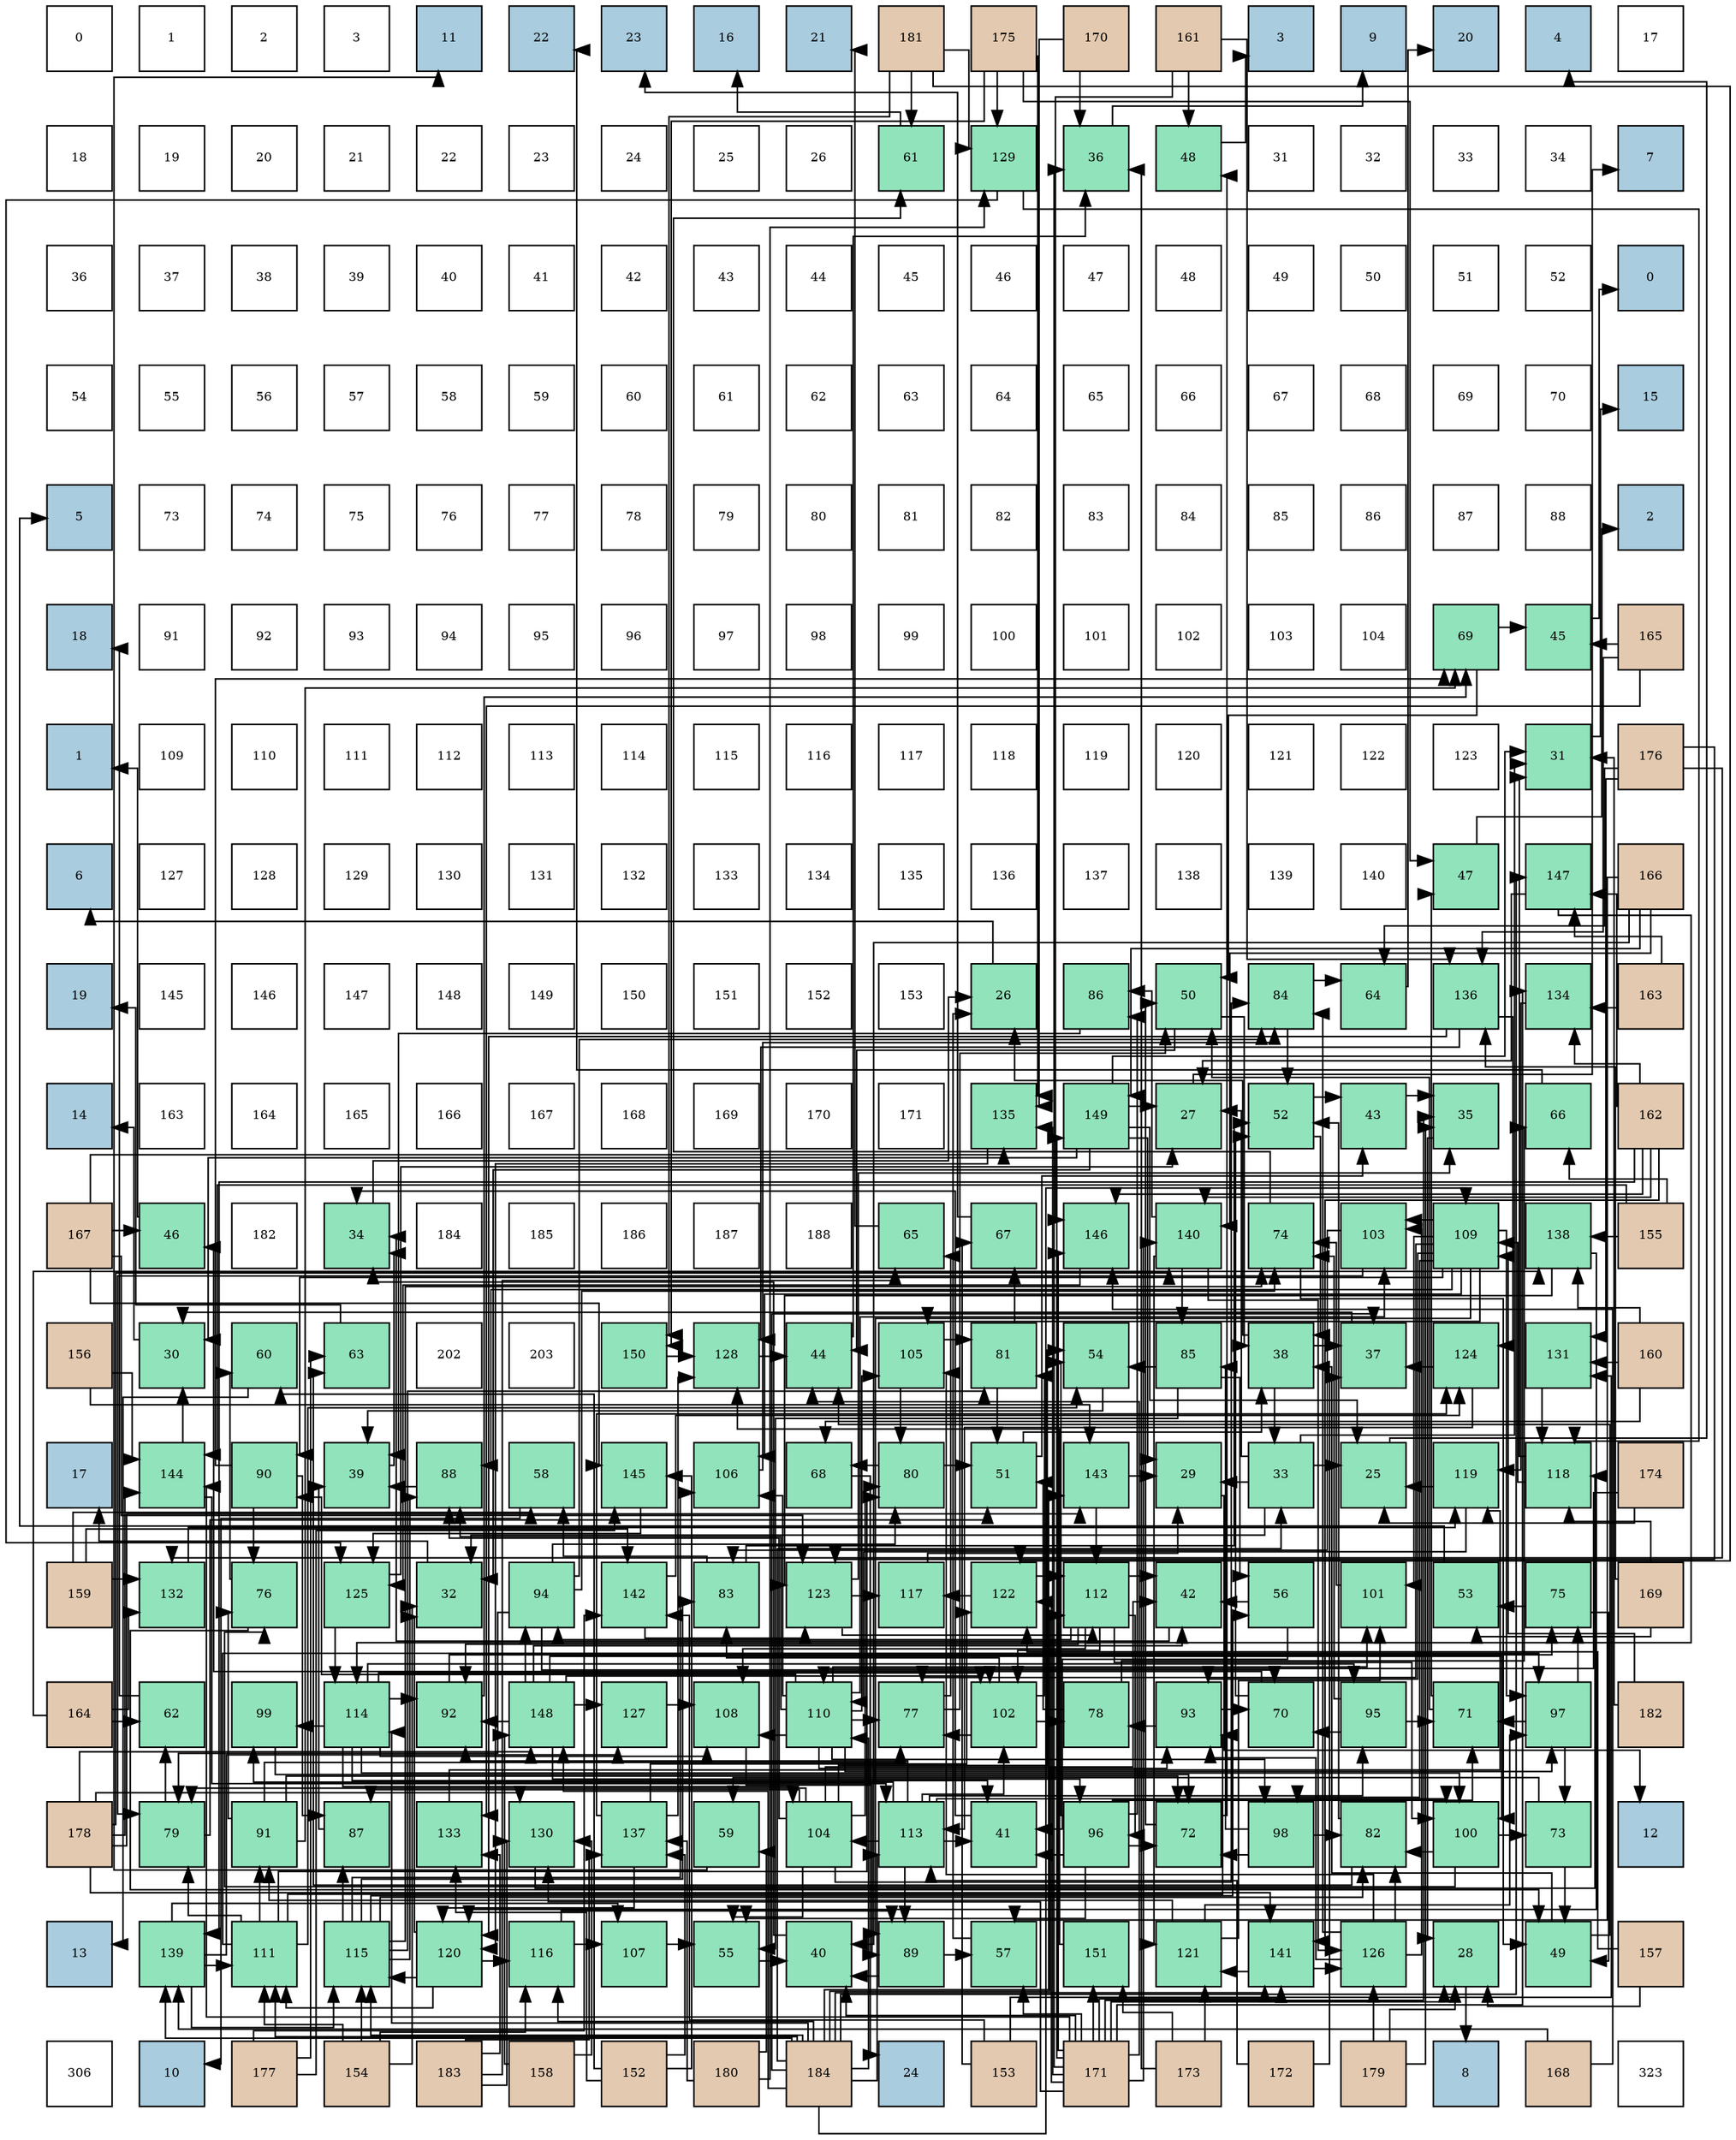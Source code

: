 digraph layout{
 rankdir=TB;
 splines=ortho;
 node [style=filled shape=square fixedsize=true width=0.6];
0[label="0", fontsize=8, fillcolor="#ffffff"];
1[label="1", fontsize=8, fillcolor="#ffffff"];
2[label="2", fontsize=8, fillcolor="#ffffff"];
3[label="3", fontsize=8, fillcolor="#ffffff"];
4[label="11", fontsize=8, fillcolor="#a9ccde"];
5[label="22", fontsize=8, fillcolor="#a9ccde"];
6[label="23", fontsize=8, fillcolor="#a9ccde"];
7[label="16", fontsize=8, fillcolor="#a9ccde"];
8[label="21", fontsize=8, fillcolor="#a9ccde"];
9[label="181", fontsize=8, fillcolor="#e3c9af"];
10[label="175", fontsize=8, fillcolor="#e3c9af"];
11[label="170", fontsize=8, fillcolor="#e3c9af"];
12[label="161", fontsize=8, fillcolor="#e3c9af"];
13[label="3", fontsize=8, fillcolor="#a9ccde"];
14[label="9", fontsize=8, fillcolor="#a9ccde"];
15[label="20", fontsize=8, fillcolor="#a9ccde"];
16[label="4", fontsize=8, fillcolor="#a9ccde"];
17[label="17", fontsize=8, fillcolor="#ffffff"];
18[label="18", fontsize=8, fillcolor="#ffffff"];
19[label="19", fontsize=8, fillcolor="#ffffff"];
20[label="20", fontsize=8, fillcolor="#ffffff"];
21[label="21", fontsize=8, fillcolor="#ffffff"];
22[label="22", fontsize=8, fillcolor="#ffffff"];
23[label="23", fontsize=8, fillcolor="#ffffff"];
24[label="24", fontsize=8, fillcolor="#ffffff"];
25[label="25", fontsize=8, fillcolor="#ffffff"];
26[label="26", fontsize=8, fillcolor="#ffffff"];
27[label="61", fontsize=8, fillcolor="#91e3bb"];
28[label="129", fontsize=8, fillcolor="#91e3bb"];
29[label="36", fontsize=8, fillcolor="#91e3bb"];
30[label="48", fontsize=8, fillcolor="#91e3bb"];
31[label="31", fontsize=8, fillcolor="#ffffff"];
32[label="32", fontsize=8, fillcolor="#ffffff"];
33[label="33", fontsize=8, fillcolor="#ffffff"];
34[label="34", fontsize=8, fillcolor="#ffffff"];
35[label="7", fontsize=8, fillcolor="#a9ccde"];
36[label="36", fontsize=8, fillcolor="#ffffff"];
37[label="37", fontsize=8, fillcolor="#ffffff"];
38[label="38", fontsize=8, fillcolor="#ffffff"];
39[label="39", fontsize=8, fillcolor="#ffffff"];
40[label="40", fontsize=8, fillcolor="#ffffff"];
41[label="41", fontsize=8, fillcolor="#ffffff"];
42[label="42", fontsize=8, fillcolor="#ffffff"];
43[label="43", fontsize=8, fillcolor="#ffffff"];
44[label="44", fontsize=8, fillcolor="#ffffff"];
45[label="45", fontsize=8, fillcolor="#ffffff"];
46[label="46", fontsize=8, fillcolor="#ffffff"];
47[label="47", fontsize=8, fillcolor="#ffffff"];
48[label="48", fontsize=8, fillcolor="#ffffff"];
49[label="49", fontsize=8, fillcolor="#ffffff"];
50[label="50", fontsize=8, fillcolor="#ffffff"];
51[label="51", fontsize=8, fillcolor="#ffffff"];
52[label="52", fontsize=8, fillcolor="#ffffff"];
53[label="0", fontsize=8, fillcolor="#a9ccde"];
54[label="54", fontsize=8, fillcolor="#ffffff"];
55[label="55", fontsize=8, fillcolor="#ffffff"];
56[label="56", fontsize=8, fillcolor="#ffffff"];
57[label="57", fontsize=8, fillcolor="#ffffff"];
58[label="58", fontsize=8, fillcolor="#ffffff"];
59[label="59", fontsize=8, fillcolor="#ffffff"];
60[label="60", fontsize=8, fillcolor="#ffffff"];
61[label="61", fontsize=8, fillcolor="#ffffff"];
62[label="62", fontsize=8, fillcolor="#ffffff"];
63[label="63", fontsize=8, fillcolor="#ffffff"];
64[label="64", fontsize=8, fillcolor="#ffffff"];
65[label="65", fontsize=8, fillcolor="#ffffff"];
66[label="66", fontsize=8, fillcolor="#ffffff"];
67[label="67", fontsize=8, fillcolor="#ffffff"];
68[label="68", fontsize=8, fillcolor="#ffffff"];
69[label="69", fontsize=8, fillcolor="#ffffff"];
70[label="70", fontsize=8, fillcolor="#ffffff"];
71[label="15", fontsize=8, fillcolor="#a9ccde"];
72[label="5", fontsize=8, fillcolor="#a9ccde"];
73[label="73", fontsize=8, fillcolor="#ffffff"];
74[label="74", fontsize=8, fillcolor="#ffffff"];
75[label="75", fontsize=8, fillcolor="#ffffff"];
76[label="76", fontsize=8, fillcolor="#ffffff"];
77[label="77", fontsize=8, fillcolor="#ffffff"];
78[label="78", fontsize=8, fillcolor="#ffffff"];
79[label="79", fontsize=8, fillcolor="#ffffff"];
80[label="80", fontsize=8, fillcolor="#ffffff"];
81[label="81", fontsize=8, fillcolor="#ffffff"];
82[label="82", fontsize=8, fillcolor="#ffffff"];
83[label="83", fontsize=8, fillcolor="#ffffff"];
84[label="84", fontsize=8, fillcolor="#ffffff"];
85[label="85", fontsize=8, fillcolor="#ffffff"];
86[label="86", fontsize=8, fillcolor="#ffffff"];
87[label="87", fontsize=8, fillcolor="#ffffff"];
88[label="88", fontsize=8, fillcolor="#ffffff"];
89[label="2", fontsize=8, fillcolor="#a9ccde"];
90[label="18", fontsize=8, fillcolor="#a9ccde"];
91[label="91", fontsize=8, fillcolor="#ffffff"];
92[label="92", fontsize=8, fillcolor="#ffffff"];
93[label="93", fontsize=8, fillcolor="#ffffff"];
94[label="94", fontsize=8, fillcolor="#ffffff"];
95[label="95", fontsize=8, fillcolor="#ffffff"];
96[label="96", fontsize=8, fillcolor="#ffffff"];
97[label="97", fontsize=8, fillcolor="#ffffff"];
98[label="98", fontsize=8, fillcolor="#ffffff"];
99[label="99", fontsize=8, fillcolor="#ffffff"];
100[label="100", fontsize=8, fillcolor="#ffffff"];
101[label="101", fontsize=8, fillcolor="#ffffff"];
102[label="102", fontsize=8, fillcolor="#ffffff"];
103[label="103", fontsize=8, fillcolor="#ffffff"];
104[label="104", fontsize=8, fillcolor="#ffffff"];
105[label="69", fontsize=8, fillcolor="#91e3bb"];
106[label="45", fontsize=8, fillcolor="#91e3bb"];
107[label="165", fontsize=8, fillcolor="#e3c9af"];
108[label="1", fontsize=8, fillcolor="#a9ccde"];
109[label="109", fontsize=8, fillcolor="#ffffff"];
110[label="110", fontsize=8, fillcolor="#ffffff"];
111[label="111", fontsize=8, fillcolor="#ffffff"];
112[label="112", fontsize=8, fillcolor="#ffffff"];
113[label="113", fontsize=8, fillcolor="#ffffff"];
114[label="114", fontsize=8, fillcolor="#ffffff"];
115[label="115", fontsize=8, fillcolor="#ffffff"];
116[label="116", fontsize=8, fillcolor="#ffffff"];
117[label="117", fontsize=8, fillcolor="#ffffff"];
118[label="118", fontsize=8, fillcolor="#ffffff"];
119[label="119", fontsize=8, fillcolor="#ffffff"];
120[label="120", fontsize=8, fillcolor="#ffffff"];
121[label="121", fontsize=8, fillcolor="#ffffff"];
122[label="122", fontsize=8, fillcolor="#ffffff"];
123[label="123", fontsize=8, fillcolor="#ffffff"];
124[label="31", fontsize=8, fillcolor="#91e3bb"];
125[label="176", fontsize=8, fillcolor="#e3c9af"];
126[label="6", fontsize=8, fillcolor="#a9ccde"];
127[label="127", fontsize=8, fillcolor="#ffffff"];
128[label="128", fontsize=8, fillcolor="#ffffff"];
129[label="129", fontsize=8, fillcolor="#ffffff"];
130[label="130", fontsize=8, fillcolor="#ffffff"];
131[label="131", fontsize=8, fillcolor="#ffffff"];
132[label="132", fontsize=8, fillcolor="#ffffff"];
133[label="133", fontsize=8, fillcolor="#ffffff"];
134[label="134", fontsize=8, fillcolor="#ffffff"];
135[label="135", fontsize=8, fillcolor="#ffffff"];
136[label="136", fontsize=8, fillcolor="#ffffff"];
137[label="137", fontsize=8, fillcolor="#ffffff"];
138[label="138", fontsize=8, fillcolor="#ffffff"];
139[label="139", fontsize=8, fillcolor="#ffffff"];
140[label="140", fontsize=8, fillcolor="#ffffff"];
141[label="47", fontsize=8, fillcolor="#91e3bb"];
142[label="147", fontsize=8, fillcolor="#91e3bb"];
143[label="166", fontsize=8, fillcolor="#e3c9af"];
144[label="19", fontsize=8, fillcolor="#a9ccde"];
145[label="145", fontsize=8, fillcolor="#ffffff"];
146[label="146", fontsize=8, fillcolor="#ffffff"];
147[label="147", fontsize=8, fillcolor="#ffffff"];
148[label="148", fontsize=8, fillcolor="#ffffff"];
149[label="149", fontsize=8, fillcolor="#ffffff"];
150[label="150", fontsize=8, fillcolor="#ffffff"];
151[label="151", fontsize=8, fillcolor="#ffffff"];
152[label="152", fontsize=8, fillcolor="#ffffff"];
153[label="153", fontsize=8, fillcolor="#ffffff"];
154[label="26", fontsize=8, fillcolor="#91e3bb"];
155[label="86", fontsize=8, fillcolor="#91e3bb"];
156[label="50", fontsize=8, fillcolor="#91e3bb"];
157[label="84", fontsize=8, fillcolor="#91e3bb"];
158[label="64", fontsize=8, fillcolor="#91e3bb"];
159[label="136", fontsize=8, fillcolor="#91e3bb"];
160[label="134", fontsize=8, fillcolor="#91e3bb"];
161[label="163", fontsize=8, fillcolor="#e3c9af"];
162[label="14", fontsize=8, fillcolor="#a9ccde"];
163[label="163", fontsize=8, fillcolor="#ffffff"];
164[label="164", fontsize=8, fillcolor="#ffffff"];
165[label="165", fontsize=8, fillcolor="#ffffff"];
166[label="166", fontsize=8, fillcolor="#ffffff"];
167[label="167", fontsize=8, fillcolor="#ffffff"];
168[label="168", fontsize=8, fillcolor="#ffffff"];
169[label="169", fontsize=8, fillcolor="#ffffff"];
170[label="170", fontsize=8, fillcolor="#ffffff"];
171[label="171", fontsize=8, fillcolor="#ffffff"];
172[label="135", fontsize=8, fillcolor="#91e3bb"];
173[label="149", fontsize=8, fillcolor="#91e3bb"];
174[label="27", fontsize=8, fillcolor="#91e3bb"];
175[label="52", fontsize=8, fillcolor="#91e3bb"];
176[label="43", fontsize=8, fillcolor="#91e3bb"];
177[label="35", fontsize=8, fillcolor="#91e3bb"];
178[label="66", fontsize=8, fillcolor="#91e3bb"];
179[label="162", fontsize=8, fillcolor="#e3c9af"];
180[label="167", fontsize=8, fillcolor="#e3c9af"];
181[label="46", fontsize=8, fillcolor="#91e3bb"];
182[label="182", fontsize=8, fillcolor="#ffffff"];
183[label="34", fontsize=8, fillcolor="#91e3bb"];
184[label="184", fontsize=8, fillcolor="#ffffff"];
185[label="185", fontsize=8, fillcolor="#ffffff"];
186[label="186", fontsize=8, fillcolor="#ffffff"];
187[label="187", fontsize=8, fillcolor="#ffffff"];
188[label="188", fontsize=8, fillcolor="#ffffff"];
189[label="65", fontsize=8, fillcolor="#91e3bb"];
190[label="67", fontsize=8, fillcolor="#91e3bb"];
191[label="146", fontsize=8, fillcolor="#91e3bb"];
192[label="140", fontsize=8, fillcolor="#91e3bb"];
193[label="74", fontsize=8, fillcolor="#91e3bb"];
194[label="103", fontsize=8, fillcolor="#91e3bb"];
195[label="109", fontsize=8, fillcolor="#91e3bb"];
196[label="138", fontsize=8, fillcolor="#91e3bb"];
197[label="155", fontsize=8, fillcolor="#e3c9af"];
198[label="156", fontsize=8, fillcolor="#e3c9af"];
199[label="30", fontsize=8, fillcolor="#91e3bb"];
200[label="60", fontsize=8, fillcolor="#91e3bb"];
201[label="63", fontsize=8, fillcolor="#91e3bb"];
202[label="202", fontsize=8, fillcolor="#ffffff"];
203[label="203", fontsize=8, fillcolor="#ffffff"];
204[label="150", fontsize=8, fillcolor="#91e3bb"];
205[label="128", fontsize=8, fillcolor="#91e3bb"];
206[label="44", fontsize=8, fillcolor="#91e3bb"];
207[label="105", fontsize=8, fillcolor="#91e3bb"];
208[label="81", fontsize=8, fillcolor="#91e3bb"];
209[label="54", fontsize=8, fillcolor="#91e3bb"];
210[label="85", fontsize=8, fillcolor="#91e3bb"];
211[label="38", fontsize=8, fillcolor="#91e3bb"];
212[label="37", fontsize=8, fillcolor="#91e3bb"];
213[label="124", fontsize=8, fillcolor="#91e3bb"];
214[label="131", fontsize=8, fillcolor="#91e3bb"];
215[label="160", fontsize=8, fillcolor="#e3c9af"];
216[label="17", fontsize=8, fillcolor="#a9ccde"];
217[label="144", fontsize=8, fillcolor="#91e3bb"];
218[label="90", fontsize=8, fillcolor="#91e3bb"];
219[label="39", fontsize=8, fillcolor="#91e3bb"];
220[label="88", fontsize=8, fillcolor="#91e3bb"];
221[label="58", fontsize=8, fillcolor="#91e3bb"];
222[label="145", fontsize=8, fillcolor="#91e3bb"];
223[label="106", fontsize=8, fillcolor="#91e3bb"];
224[label="68", fontsize=8, fillcolor="#91e3bb"];
225[label="80", fontsize=8, fillcolor="#91e3bb"];
226[label="51", fontsize=8, fillcolor="#91e3bb"];
227[label="143", fontsize=8, fillcolor="#91e3bb"];
228[label="29", fontsize=8, fillcolor="#91e3bb"];
229[label="33", fontsize=8, fillcolor="#91e3bb"];
230[label="25", fontsize=8, fillcolor="#91e3bb"];
231[label="119", fontsize=8, fillcolor="#91e3bb"];
232[label="118", fontsize=8, fillcolor="#91e3bb"];
233[label="174", fontsize=8, fillcolor="#e3c9af"];
234[label="159", fontsize=8, fillcolor="#e3c9af"];
235[label="132", fontsize=8, fillcolor="#91e3bb"];
236[label="76", fontsize=8, fillcolor="#91e3bb"];
237[label="125", fontsize=8, fillcolor="#91e3bb"];
238[label="32", fontsize=8, fillcolor="#91e3bb"];
239[label="94", fontsize=8, fillcolor="#91e3bb"];
240[label="142", fontsize=8, fillcolor="#91e3bb"];
241[label="83", fontsize=8, fillcolor="#91e3bb"];
242[label="123", fontsize=8, fillcolor="#91e3bb"];
243[label="117", fontsize=8, fillcolor="#91e3bb"];
244[label="122", fontsize=8, fillcolor="#91e3bb"];
245[label="112", fontsize=8, fillcolor="#91e3bb"];
246[label="42", fontsize=8, fillcolor="#91e3bb"];
247[label="56", fontsize=8, fillcolor="#91e3bb"];
248[label="101", fontsize=8, fillcolor="#91e3bb"];
249[label="53", fontsize=8, fillcolor="#91e3bb"];
250[label="75", fontsize=8, fillcolor="#91e3bb"];
251[label="169", fontsize=8, fillcolor="#e3c9af"];
252[label="164", fontsize=8, fillcolor="#e3c9af"];
253[label="62", fontsize=8, fillcolor="#91e3bb"];
254[label="99", fontsize=8, fillcolor="#91e3bb"];
255[label="114", fontsize=8, fillcolor="#91e3bb"];
256[label="92", fontsize=8, fillcolor="#91e3bb"];
257[label="148", fontsize=8, fillcolor="#91e3bb"];
258[label="127", fontsize=8, fillcolor="#91e3bb"];
259[label="108", fontsize=8, fillcolor="#91e3bb"];
260[label="110", fontsize=8, fillcolor="#91e3bb"];
261[label="77", fontsize=8, fillcolor="#91e3bb"];
262[label="102", fontsize=8, fillcolor="#91e3bb"];
263[label="78", fontsize=8, fillcolor="#91e3bb"];
264[label="93", fontsize=8, fillcolor="#91e3bb"];
265[label="70", fontsize=8, fillcolor="#91e3bb"];
266[label="95", fontsize=8, fillcolor="#91e3bb"];
267[label="71", fontsize=8, fillcolor="#91e3bb"];
268[label="97", fontsize=8, fillcolor="#91e3bb"];
269[label="182", fontsize=8, fillcolor="#e3c9af"];
270[label="178", fontsize=8, fillcolor="#e3c9af"];
271[label="79", fontsize=8, fillcolor="#91e3bb"];
272[label="91", fontsize=8, fillcolor="#91e3bb"];
273[label="87", fontsize=8, fillcolor="#91e3bb"];
274[label="133", fontsize=8, fillcolor="#91e3bb"];
275[label="130", fontsize=8, fillcolor="#91e3bb"];
276[label="137", fontsize=8, fillcolor="#91e3bb"];
277[label="59", fontsize=8, fillcolor="#91e3bb"];
278[label="104", fontsize=8, fillcolor="#91e3bb"];
279[label="113", fontsize=8, fillcolor="#91e3bb"];
280[label="41", fontsize=8, fillcolor="#91e3bb"];
281[label="96", fontsize=8, fillcolor="#91e3bb"];
282[label="72", fontsize=8, fillcolor="#91e3bb"];
283[label="98", fontsize=8, fillcolor="#91e3bb"];
284[label="82", fontsize=8, fillcolor="#91e3bb"];
285[label="100", fontsize=8, fillcolor="#91e3bb"];
286[label="73", fontsize=8, fillcolor="#91e3bb"];
287[label="12", fontsize=8, fillcolor="#a9ccde"];
288[label="13", fontsize=8, fillcolor="#a9ccde"];
289[label="139", fontsize=8, fillcolor="#91e3bb"];
290[label="111", fontsize=8, fillcolor="#91e3bb"];
291[label="115", fontsize=8, fillcolor="#91e3bb"];
292[label="120", fontsize=8, fillcolor="#91e3bb"];
293[label="116", fontsize=8, fillcolor="#91e3bb"];
294[label="107", fontsize=8, fillcolor="#91e3bb"];
295[label="55", fontsize=8, fillcolor="#91e3bb"];
296[label="40", fontsize=8, fillcolor="#91e3bb"];
297[label="89", fontsize=8, fillcolor="#91e3bb"];
298[label="57", fontsize=8, fillcolor="#91e3bb"];
299[label="151", fontsize=8, fillcolor="#91e3bb"];
300[label="121", fontsize=8, fillcolor="#91e3bb"];
301[label="141", fontsize=8, fillcolor="#91e3bb"];
302[label="126", fontsize=8, fillcolor="#91e3bb"];
303[label="28", fontsize=8, fillcolor="#91e3bb"];
304[label="49", fontsize=8, fillcolor="#91e3bb"];
305[label="157", fontsize=8, fillcolor="#e3c9af"];
306[label="306", fontsize=8, fillcolor="#ffffff"];
307[label="10", fontsize=8, fillcolor="#a9ccde"];
308[label="177", fontsize=8, fillcolor="#e3c9af"];
309[label="154", fontsize=8, fillcolor="#e3c9af"];
310[label="183", fontsize=8, fillcolor="#e3c9af"];
311[label="158", fontsize=8, fillcolor="#e3c9af"];
312[label="152", fontsize=8, fillcolor="#e3c9af"];
313[label="180", fontsize=8, fillcolor="#e3c9af"];
314[label="184", fontsize=8, fillcolor="#e3c9af"];
315[label="24", fontsize=8, fillcolor="#a9ccde"];
316[label="153", fontsize=8, fillcolor="#e3c9af"];
317[label="171", fontsize=8, fillcolor="#e3c9af"];
318[label="173", fontsize=8, fillcolor="#e3c9af"];
319[label="172", fontsize=8, fillcolor="#e3c9af"];
320[label="179", fontsize=8, fillcolor="#e3c9af"];
321[label="8", fontsize=8, fillcolor="#a9ccde"];
322[label="168", fontsize=8, fillcolor="#e3c9af"];
323[label="323", fontsize=8, fillcolor="#ffffff"];
edge [constraint=false, style=vis];230 -> 16;
154 -> 126;
174 -> 35;
303 -> 321;
228 -> 287;
199 -> 162;
124 -> 71;
238 -> 216;
229 -> 230;
229 -> 174;
229 -> 228;
229 -> 124;
229 -> 238;
183 -> 154;
177 -> 303;
29 -> 14;
212 -> 199;
211 -> 154;
211 -> 229;
211 -> 212;
219 -> 183;
296 -> 183;
280 -> 183;
246 -> 183;
176 -> 177;
206 -> 29;
106 -> 53;
181 -> 108;
141 -> 89;
30 -> 13;
304 -> 211;
304 -> 206;
156 -> 211;
156 -> 206;
226 -> 211;
226 -> 176;
175 -> 211;
175 -> 176;
249 -> 72;
209 -> 219;
295 -> 296;
247 -> 280;
247 -> 246;
298 -> 154;
221 -> 307;
277 -> 4;
200 -> 288;
27 -> 7;
253 -> 90;
201 -> 144;
158 -> 15;
189 -> 8;
178 -> 5;
190 -> 6;
224 -> 315;
105 -> 106;
105 -> 156;
265 -> 181;
265 -> 175;
267 -> 141;
267 -> 156;
282 -> 30;
282 -> 156;
286 -> 304;
286 -> 277;
193 -> 304;
193 -> 27;
250 -> 304;
250 -> 249;
236 -> 304;
236 -> 200;
261 -> 156;
261 -> 189;
263 -> 226;
263 -> 178;
271 -> 226;
271 -> 253;
225 -> 226;
225 -> 224;
208 -> 226;
208 -> 190;
284 -> 175;
284 -> 201;
241 -> 175;
241 -> 221;
157 -> 175;
157 -> 158;
210 -> 209;
210 -> 295;
210 -> 247;
155 -> 219;
273 -> 219;
220 -> 219;
297 -> 296;
297 -> 298;
218 -> 105;
218 -> 236;
218 -> 273;
272 -> 105;
272 -> 282;
272 -> 236;
272 -> 261;
256 -> 105;
256 -> 250;
264 -> 265;
264 -> 263;
239 -> 265;
239 -> 193;
239 -> 271;
239 -> 225;
239 -> 157;
266 -> 265;
266 -> 267;
266 -> 193;
281 -> 280;
281 -> 209;
281 -> 295;
281 -> 267;
281 -> 282;
281 -> 155;
268 -> 267;
268 -> 286;
268 -> 250;
283 -> 282;
283 -> 284;
283 -> 210;
254 -> 282;
285 -> 286;
285 -> 236;
285 -> 284;
248 -> 193;
262 -> 261;
262 -> 263;
262 -> 208;
262 -> 241;
194 -> 271;
194 -> 241;
278 -> 246;
278 -> 209;
278 -> 295;
278 -> 271;
278 -> 225;
278 -> 157;
278 -> 273;
278 -> 220;
207 -> 225;
207 -> 208;
223 -> 157;
294 -> 295;
259 -> 297;
195 -> 261;
195 -> 220;
195 -> 297;
195 -> 218;
195 -> 264;
195 -> 268;
195 -> 283;
195 -> 248;
195 -> 194;
195 -> 207;
195 -> 223;
260 -> 261;
260 -> 220;
260 -> 218;
260 -> 264;
260 -> 268;
260 -> 283;
260 -> 248;
260 -> 194;
260 -> 207;
260 -> 223;
260 -> 259;
290 -> 209;
290 -> 271;
290 -> 225;
290 -> 272;
290 -> 264;
290 -> 268;
245 -> 246;
245 -> 256;
245 -> 239;
245 -> 281;
245 -> 285;
245 -> 262;
245 -> 259;
279 -> 280;
279 -> 297;
279 -> 256;
279 -> 266;
279 -> 254;
279 -> 285;
279 -> 262;
279 -> 278;
255 -> 280;
255 -> 256;
255 -> 266;
255 -> 254;
255 -> 285;
255 -> 262;
255 -> 278;
255 -> 259;
291 -> 247;
291 -> 193;
291 -> 208;
291 -> 284;
291 -> 241;
291 -> 273;
291 -> 220;
291 -> 223;
293 -> 297;
293 -> 294;
243 -> 228;
232 -> 124;
232 -> 195;
231 -> 230;
231 -> 260;
292 -> 238;
292 -> 290;
292 -> 291;
292 -> 293;
300 -> 272;
300 -> 268;
300 -> 248;
244 -> 245;
244 -> 243;
242 -> 177;
242 -> 245;
242 -> 243;
213 -> 212;
213 -> 279;
237 -> 174;
237 -> 255;
302 -> 284;
302 -> 157;
302 -> 264;
302 -> 194;
302 -> 207;
258 -> 259;
205 -> 206;
28 -> 232;
28 -> 237;
275 -> 232;
214 -> 232;
235 -> 231;
274 -> 231;
160 -> 231;
172 -> 292;
159 -> 292;
159 -> 213;
159 -> 205;
276 -> 292;
276 -> 244;
276 -> 213;
276 -> 205;
196 -> 292;
196 -> 242;
289 -> 294;
289 -> 290;
289 -> 291;
289 -> 258;
192 -> 210;
192 -> 155;
192 -> 300;
192 -> 302;
301 -> 300;
301 -> 302;
240 -> 242;
240 -> 213;
227 -> 228;
227 -> 245;
217 -> 199;
217 -> 279;
222 -> 237;
191 -> 237;
142 -> 174;
142 -> 255;
257 -> 246;
257 -> 256;
257 -> 239;
257 -> 281;
257 -> 285;
257 -> 262;
257 -> 258;
173 -> 230;
173 -> 174;
173 -> 228;
173 -> 199;
173 -> 124;
173 -> 238;
204 -> 205;
299 -> 205;
312 -> 200;
312 -> 274;
312 -> 276;
312 -> 222;
316 -> 190;
316 -> 214;
316 -> 240;
309 -> 238;
309 -> 290;
309 -> 291;
309 -> 293;
197 -> 178;
197 -> 196;
197 -> 217;
198 -> 227;
198 -> 217;
305 -> 303;
305 -> 244;
311 -> 275;
311 -> 257;
234 -> 221;
234 -> 235;
234 -> 240;
215 -> 224;
215 -> 214;
215 -> 196;
12 -> 30;
12 -> 159;
12 -> 191;
179 -> 160;
179 -> 289;
179 -> 192;
179 -> 301;
179 -> 191;
179 -> 142;
161 -> 160;
161 -> 142;
252 -> 253;
252 -> 235;
252 -> 196;
107 -> 106;
107 -> 274;
107 -> 159;
143 -> 296;
143 -> 298;
143 -> 192;
143 -> 173;
180 -> 181;
180 -> 242;
180 -> 172;
180 -> 222;
322 -> 289;
322 -> 191;
251 -> 249;
251 -> 232;
251 -> 159;
11 -> 29;
11 -> 172;
317 -> 303;
317 -> 177;
317 -> 29;
317 -> 296;
317 -> 206;
317 -> 298;
317 -> 244;
317 -> 275;
317 -> 160;
317 -> 172;
317 -> 192;
317 -> 301;
317 -> 217;
317 -> 191;
317 -> 173;
317 -> 299;
319 -> 212;
319 -> 279;
318 -> 29;
318 -> 300;
318 -> 299;
233 -> 230;
233 -> 260;
10 -> 141;
10 -> 28;
10 -> 172;
10 -> 204;
125 -> 158;
125 -> 242;
125 -> 214;
125 -> 235;
308 -> 201;
308 -> 240;
308 -> 222;
270 -> 275;
270 -> 192;
270 -> 301;
270 -> 227;
270 -> 217;
270 -> 257;
320 -> 303;
320 -> 177;
320 -> 302;
313 -> 277;
313 -> 28;
313 -> 276;
9 -> 27;
9 -> 244;
9 -> 28;
9 -> 204;
269 -> 124;
269 -> 195;
310 -> 189;
310 -> 275;
310 -> 274;
310 -> 276;
314 -> 229;
314 -> 212;
314 -> 195;
314 -> 260;
314 -> 290;
314 -> 245;
314 -> 279;
314 -> 255;
314 -> 291;
314 -> 293;
314 -> 289;
314 -> 301;
314 -> 227;
314 -> 142;
314 -> 257;
edge [constraint=true, style=invis];
0 -> 18 -> 36 -> 54 -> 72 -> 90 -> 108 -> 126 -> 144 -> 162 -> 180 -> 198 -> 216 -> 234 -> 252 -> 270 -> 288 -> 306;
1 -> 19 -> 37 -> 55 -> 73 -> 91 -> 109 -> 127 -> 145 -> 163 -> 181 -> 199 -> 217 -> 235 -> 253 -> 271 -> 289 -> 307;
2 -> 20 -> 38 -> 56 -> 74 -> 92 -> 110 -> 128 -> 146 -> 164 -> 182 -> 200 -> 218 -> 236 -> 254 -> 272 -> 290 -> 308;
3 -> 21 -> 39 -> 57 -> 75 -> 93 -> 111 -> 129 -> 147 -> 165 -> 183 -> 201 -> 219 -> 237 -> 255 -> 273 -> 291 -> 309;
4 -> 22 -> 40 -> 58 -> 76 -> 94 -> 112 -> 130 -> 148 -> 166 -> 184 -> 202 -> 220 -> 238 -> 256 -> 274 -> 292 -> 310;
5 -> 23 -> 41 -> 59 -> 77 -> 95 -> 113 -> 131 -> 149 -> 167 -> 185 -> 203 -> 221 -> 239 -> 257 -> 275 -> 293 -> 311;
6 -> 24 -> 42 -> 60 -> 78 -> 96 -> 114 -> 132 -> 150 -> 168 -> 186 -> 204 -> 222 -> 240 -> 258 -> 276 -> 294 -> 312;
7 -> 25 -> 43 -> 61 -> 79 -> 97 -> 115 -> 133 -> 151 -> 169 -> 187 -> 205 -> 223 -> 241 -> 259 -> 277 -> 295 -> 313;
8 -> 26 -> 44 -> 62 -> 80 -> 98 -> 116 -> 134 -> 152 -> 170 -> 188 -> 206 -> 224 -> 242 -> 260 -> 278 -> 296 -> 314;
9 -> 27 -> 45 -> 63 -> 81 -> 99 -> 117 -> 135 -> 153 -> 171 -> 189 -> 207 -> 225 -> 243 -> 261 -> 279 -> 297 -> 315;
10 -> 28 -> 46 -> 64 -> 82 -> 100 -> 118 -> 136 -> 154 -> 172 -> 190 -> 208 -> 226 -> 244 -> 262 -> 280 -> 298 -> 316;
11 -> 29 -> 47 -> 65 -> 83 -> 101 -> 119 -> 137 -> 155 -> 173 -> 191 -> 209 -> 227 -> 245 -> 263 -> 281 -> 299 -> 317;
12 -> 30 -> 48 -> 66 -> 84 -> 102 -> 120 -> 138 -> 156 -> 174 -> 192 -> 210 -> 228 -> 246 -> 264 -> 282 -> 300 -> 318;
13 -> 31 -> 49 -> 67 -> 85 -> 103 -> 121 -> 139 -> 157 -> 175 -> 193 -> 211 -> 229 -> 247 -> 265 -> 283 -> 301 -> 319;
14 -> 32 -> 50 -> 68 -> 86 -> 104 -> 122 -> 140 -> 158 -> 176 -> 194 -> 212 -> 230 -> 248 -> 266 -> 284 -> 302 -> 320;
15 -> 33 -> 51 -> 69 -> 87 -> 105 -> 123 -> 141 -> 159 -> 177 -> 195 -> 213 -> 231 -> 249 -> 267 -> 285 -> 303 -> 321;
16 -> 34 -> 52 -> 70 -> 88 -> 106 -> 124 -> 142 -> 160 -> 178 -> 196 -> 214 -> 232 -> 250 -> 268 -> 286 -> 304 -> 322;
17 -> 35 -> 53 -> 71 -> 89 -> 107 -> 125 -> 143 -> 161 -> 179 -> 197 -> 215 -> 233 -> 251 -> 269 -> 287 -> 305 -> 323;
rank = same {0 -> 1 -> 2 -> 3 -> 4 -> 5 -> 6 -> 7 -> 8 -> 9 -> 10 -> 11 -> 12 -> 13 -> 14 -> 15 -> 16 -> 17};
rank = same {18 -> 19 -> 20 -> 21 -> 22 -> 23 -> 24 -> 25 -> 26 -> 27 -> 28 -> 29 -> 30 -> 31 -> 32 -> 33 -> 34 -> 35};
rank = same {36 -> 37 -> 38 -> 39 -> 40 -> 41 -> 42 -> 43 -> 44 -> 45 -> 46 -> 47 -> 48 -> 49 -> 50 -> 51 -> 52 -> 53};
rank = same {54 -> 55 -> 56 -> 57 -> 58 -> 59 -> 60 -> 61 -> 62 -> 63 -> 64 -> 65 -> 66 -> 67 -> 68 -> 69 -> 70 -> 71};
rank = same {72 -> 73 -> 74 -> 75 -> 76 -> 77 -> 78 -> 79 -> 80 -> 81 -> 82 -> 83 -> 84 -> 85 -> 86 -> 87 -> 88 -> 89};
rank = same {90 -> 91 -> 92 -> 93 -> 94 -> 95 -> 96 -> 97 -> 98 -> 99 -> 100 -> 101 -> 102 -> 103 -> 104 -> 105 -> 106 -> 107};
rank = same {108 -> 109 -> 110 -> 111 -> 112 -> 113 -> 114 -> 115 -> 116 -> 117 -> 118 -> 119 -> 120 -> 121 -> 122 -> 123 -> 124 -> 125};
rank = same {126 -> 127 -> 128 -> 129 -> 130 -> 131 -> 132 -> 133 -> 134 -> 135 -> 136 -> 137 -> 138 -> 139 -> 140 -> 141 -> 142 -> 143};
rank = same {144 -> 145 -> 146 -> 147 -> 148 -> 149 -> 150 -> 151 -> 152 -> 153 -> 154 -> 155 -> 156 -> 157 -> 158 -> 159 -> 160 -> 161};
rank = same {162 -> 163 -> 164 -> 165 -> 166 -> 167 -> 168 -> 169 -> 170 -> 171 -> 172 -> 173 -> 174 -> 175 -> 176 -> 177 -> 178 -> 179};
rank = same {180 -> 181 -> 182 -> 183 -> 184 -> 185 -> 186 -> 187 -> 188 -> 189 -> 190 -> 191 -> 192 -> 193 -> 194 -> 195 -> 196 -> 197};
rank = same {198 -> 199 -> 200 -> 201 -> 202 -> 203 -> 204 -> 205 -> 206 -> 207 -> 208 -> 209 -> 210 -> 211 -> 212 -> 213 -> 214 -> 215};
rank = same {216 -> 217 -> 218 -> 219 -> 220 -> 221 -> 222 -> 223 -> 224 -> 225 -> 226 -> 227 -> 228 -> 229 -> 230 -> 231 -> 232 -> 233};
rank = same {234 -> 235 -> 236 -> 237 -> 238 -> 239 -> 240 -> 241 -> 242 -> 243 -> 244 -> 245 -> 246 -> 247 -> 248 -> 249 -> 250 -> 251};
rank = same {252 -> 253 -> 254 -> 255 -> 256 -> 257 -> 258 -> 259 -> 260 -> 261 -> 262 -> 263 -> 264 -> 265 -> 266 -> 267 -> 268 -> 269};
rank = same {270 -> 271 -> 272 -> 273 -> 274 -> 275 -> 276 -> 277 -> 278 -> 279 -> 280 -> 281 -> 282 -> 283 -> 284 -> 285 -> 286 -> 287};
rank = same {288 -> 289 -> 290 -> 291 -> 292 -> 293 -> 294 -> 295 -> 296 -> 297 -> 298 -> 299 -> 300 -> 301 -> 302 -> 303 -> 304 -> 305};
rank = same {306 -> 307 -> 308 -> 309 -> 310 -> 311 -> 312 -> 313 -> 314 -> 315 -> 316 -> 317 -> 318 -> 319 -> 320 -> 321 -> 322 -> 323};
}
